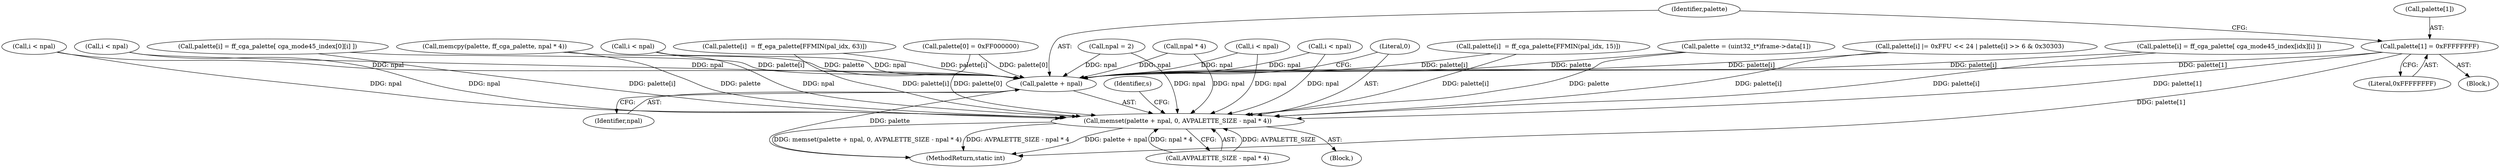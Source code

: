 digraph "0_FFmpeg_8c2ea3030af7b40a3c4275696fb5c76cdb80950a@array" {
"1000591" [label="(Call,palette[1] = 0xFFFFFFFF)"];
"1000636" [label="(Call,memset(palette + npal, 0, AVPALETTE_SIZE - npal * 4))"];
"1000637" [label="(Call,palette + npal)"];
"1000633" [label="(Call,npal * 4)"];
"1000500" [label="(Call,i < npal)"];
"1000586" [label="(Call,palette[0] = 0xFF000000)"];
"1000436" [label="(Call,palette[i] = ff_cga_palette[ cga_mode45_index[idx][i] ])"];
"1000636" [label="(Call,memset(palette + npal, 0, AVPALETTE_SIZE - npal * 4))"];
"1000609" [label="(Call,i < npal)"];
"1000591" [label="(Call,palette[1] = 0xFFFFFFFF)"];
"1000462" [label="(Call,i < npal)"];
"1000105" [label="(Block,)"];
"1000630" [label="(Call,memcpy(palette, ff_cga_palette, npal * 4))"];
"1000639" [label="(Identifier,npal)"];
"1000544" [label="(Call,i < npal)"];
"1000431" [label="(Call,i < npal)"];
"1000637" [label="(Call,palette + npal)"];
"1000514" [label="(Call,palette[i]  = ff_ega_palette[FFMIN(pal_idx, 63)])"];
"1000583" [label="(Call,npal = 2)"];
"1000390" [label="(Call,palette = (uint32_t*)frame->data[1])"];
"1000595" [label="(Literal,0xFFFFFFFF)"];
"1000638" [label="(Identifier,palette)"];
"1000641" [label="(Call,AVPALETTE_SIZE - npal * 4)"];
"1000582" [label="(Block,)"];
"1000931" [label="(MethodReturn,static int)"];
"1000592" [label="(Call,palette[1])"];
"1000640" [label="(Literal,0)"];
"1000649" [label="(Identifier,s)"];
"1000561" [label="(Call,palette[i] |= 0xFFU << 24 | palette[i] >> 6 & 0x30303)"];
"1000476" [label="(Call,palette[i]  = ff_cga_palette[FFMIN(pal_idx, 15)])"];
"1000614" [label="(Call,palette[i] = ff_cga_palette[ cga_mode45_index[0][i] ])"];
"1000591" -> "1000582"  [label="AST: "];
"1000591" -> "1000595"  [label="CFG: "];
"1000592" -> "1000591"  [label="AST: "];
"1000595" -> "1000591"  [label="AST: "];
"1000638" -> "1000591"  [label="CFG: "];
"1000591" -> "1000931"  [label="DDG: palette[1]"];
"1000591" -> "1000636"  [label="DDG: palette[1]"];
"1000591" -> "1000637"  [label="DDG: palette[1]"];
"1000636" -> "1000105"  [label="AST: "];
"1000636" -> "1000641"  [label="CFG: "];
"1000637" -> "1000636"  [label="AST: "];
"1000640" -> "1000636"  [label="AST: "];
"1000641" -> "1000636"  [label="AST: "];
"1000649" -> "1000636"  [label="CFG: "];
"1000636" -> "1000931"  [label="DDG: AVPALETTE_SIZE - npal * 4"];
"1000636" -> "1000931"  [label="DDG: palette + npal"];
"1000636" -> "1000931"  [label="DDG: memset(palette + npal, 0, AVPALETTE_SIZE - npal * 4)"];
"1000436" -> "1000636"  [label="DDG: palette[i]"];
"1000561" -> "1000636"  [label="DDG: palette[i]"];
"1000630" -> "1000636"  [label="DDG: palette"];
"1000514" -> "1000636"  [label="DDG: palette[i]"];
"1000586" -> "1000636"  [label="DDG: palette[0]"];
"1000390" -> "1000636"  [label="DDG: palette"];
"1000614" -> "1000636"  [label="DDG: palette[i]"];
"1000476" -> "1000636"  [label="DDG: palette[i]"];
"1000544" -> "1000636"  [label="DDG: npal"];
"1000583" -> "1000636"  [label="DDG: npal"];
"1000609" -> "1000636"  [label="DDG: npal"];
"1000500" -> "1000636"  [label="DDG: npal"];
"1000633" -> "1000636"  [label="DDG: npal"];
"1000431" -> "1000636"  [label="DDG: npal"];
"1000462" -> "1000636"  [label="DDG: npal"];
"1000641" -> "1000636"  [label="DDG: AVPALETTE_SIZE"];
"1000641" -> "1000636"  [label="DDG: npal * 4"];
"1000637" -> "1000639"  [label="CFG: "];
"1000638" -> "1000637"  [label="AST: "];
"1000639" -> "1000637"  [label="AST: "];
"1000640" -> "1000637"  [label="CFG: "];
"1000637" -> "1000931"  [label="DDG: palette"];
"1000436" -> "1000637"  [label="DDG: palette[i]"];
"1000561" -> "1000637"  [label="DDG: palette[i]"];
"1000630" -> "1000637"  [label="DDG: palette"];
"1000514" -> "1000637"  [label="DDG: palette[i]"];
"1000586" -> "1000637"  [label="DDG: palette[0]"];
"1000390" -> "1000637"  [label="DDG: palette"];
"1000614" -> "1000637"  [label="DDG: palette[i]"];
"1000476" -> "1000637"  [label="DDG: palette[i]"];
"1000544" -> "1000637"  [label="DDG: npal"];
"1000583" -> "1000637"  [label="DDG: npal"];
"1000609" -> "1000637"  [label="DDG: npal"];
"1000500" -> "1000637"  [label="DDG: npal"];
"1000633" -> "1000637"  [label="DDG: npal"];
"1000431" -> "1000637"  [label="DDG: npal"];
"1000462" -> "1000637"  [label="DDG: npal"];
}
